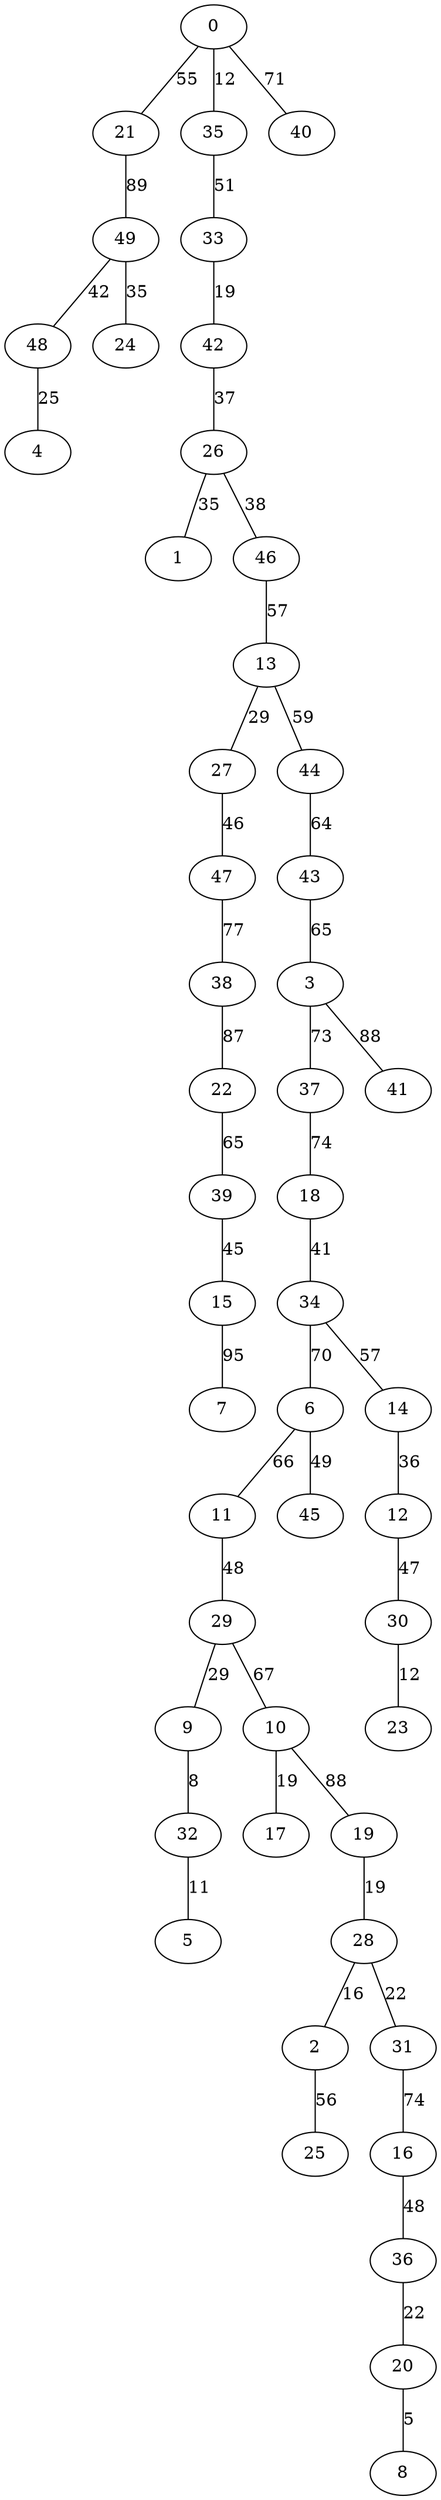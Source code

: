graph G {
26 -- 1 [label="35"];
28 -- 2 [label="16"];
43 -- 3 [label="65"];
48 -- 4 [label="25"];
32 -- 5 [label="11"];
34 -- 6 [label="70"];
15 -- 7 [label="95"];
20 -- 8 [label="5"];
29 -- 9 [label="29"];
29 -- 10 [label="67"];
6 -- 11 [label="66"];
14 -- 12 [label="36"];
46 -- 13 [label="57"];
34 -- 14 [label="57"];
39 -- 15 [label="45"];
31 -- 16 [label="74"];
10 -- 17 [label="19"];
37 -- 18 [label="74"];
10 -- 19 [label="88"];
36 -- 20 [label="22"];
0 -- 21 [label="55"];
38 -- 22 [label="87"];
30 -- 23 [label="12"];
49 -- 24 [label="35"];
2 -- 25 [label="56"];
42 -- 26 [label="37"];
13 -- 27 [label="29"];
19 -- 28 [label="19"];
11 -- 29 [label="48"];
12 -- 30 [label="47"];
28 -- 31 [label="22"];
9 -- 32 [label="8"];
35 -- 33 [label="51"];
18 -- 34 [label="41"];
0 -- 35 [label="12"];
16 -- 36 [label="48"];
3 -- 37 [label="73"];
47 -- 38 [label="77"];
22 -- 39 [label="65"];
0 -- 40 [label="71"];
3 -- 41 [label="88"];
33 -- 42 [label="19"];
44 -- 43 [label="64"];
13 -- 44 [label="59"];
6 -- 45 [label="49"];
26 -- 46 [label="38"];
27 -- 47 [label="46"];
49 -- 48 [label="42"];
21 -- 49 [label="89"];
}